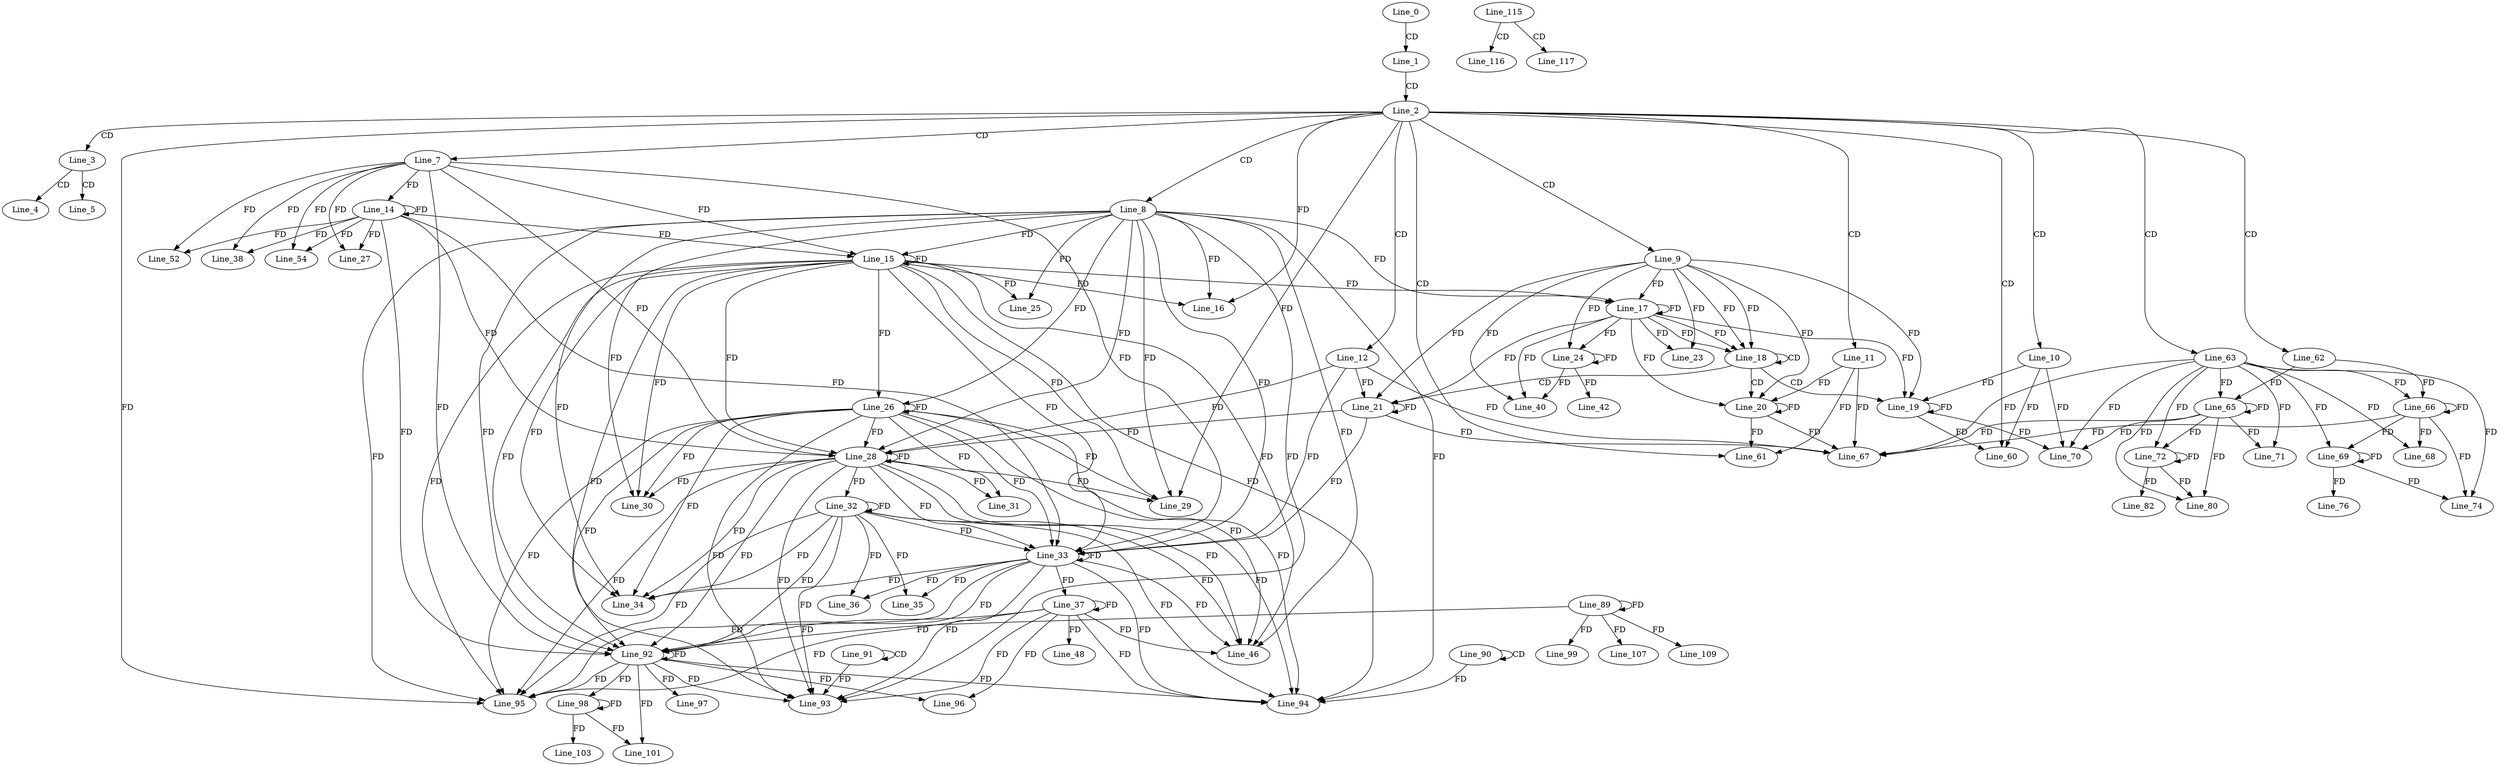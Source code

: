 digraph G {
  Line_0;
  Line_1;
  Line_2;
  Line_3;
  Line_4;
  Line_5;
  Line_7;
  Line_8;
  Line_9;
  Line_10;
  Line_11;
  Line_12;
  Line_14;
  Line_14;
  Line_15;
  Line_15;
  Line_16;
  Line_16;
  Line_17;
  Line_17;
  Line_18;
  Line_18;
  Line_19;
  Line_19;
  Line_20;
  Line_20;
  Line_21;
  Line_21;
  Line_23;
  Line_24;
  Line_25;
  Line_26;
  Line_27;
  Line_28;
  Line_28;
  Line_28;
  Line_29;
  Line_29;
  Line_30;
  Line_31;
  Line_32;
  Line_33;
  Line_33;
  Line_33;
  Line_34;
  Line_35;
  Line_36;
  Line_37;
  Line_38;
  Line_40;
  Line_42;
  Line_46;
  Line_48;
  Line_52;
  Line_54;
  Line_60;
  Line_61;
  Line_62;
  Line_62;
  Line_63;
  Line_65;
  Line_65;
  Line_66;
  Line_66;
  Line_67;
  Line_67;
  Line_68;
  Line_69;
  Line_70;
  Line_70;
  Line_71;
  Line_72;
  Line_74;
  Line_76;
  Line_80;
  Line_82;
  Line_89;
  Line_89;
  Line_90;
  Line_90;
  Line_91;
  Line_91;
  Line_92;
  Line_92;
  Line_93;
  Line_94;
  Line_95;
  Line_95;
  Line_96;
  Line_97;
  Line_98;
  Line_99;
  Line_101;
  Line_103;
  Line_107;
  Line_109;
  Line_115;
  Line_116;
  Line_117;
  Line_0 -> Line_1 [ label="CD" ];
  Line_1 -> Line_2 [ label="CD" ];
  Line_2 -> Line_3 [ label="CD" ];
  Line_3 -> Line_4 [ label="CD" ];
  Line_3 -> Line_5 [ label="CD" ];
  Line_2 -> Line_7 [ label="CD" ];
  Line_2 -> Line_8 [ label="CD" ];
  Line_2 -> Line_9 [ label="CD" ];
  Line_2 -> Line_10 [ label="CD" ];
  Line_2 -> Line_11 [ label="CD" ];
  Line_2 -> Line_12 [ label="CD" ];
  Line_7 -> Line_14 [ label="FD" ];
  Line_14 -> Line_14 [ label="FD" ];
  Line_8 -> Line_15 [ label="FD" ];
  Line_15 -> Line_15 [ label="FD" ];
  Line_7 -> Line_15 [ label="FD" ];
  Line_14 -> Line_15 [ label="FD" ];
  Line_8 -> Line_16 [ label="FD" ];
  Line_15 -> Line_16 [ label="FD" ];
  Line_2 -> Line_16 [ label="FD" ];
  Line_9 -> Line_17 [ label="FD" ];
  Line_17 -> Line_17 [ label="FD" ];
  Line_8 -> Line_17 [ label="FD" ];
  Line_15 -> Line_17 [ label="FD" ];
  Line_9 -> Line_18 [ label="FD" ];
  Line_17 -> Line_18 [ label="FD" ];
  Line_18 -> Line_18 [ label="CD" ];
  Line_9 -> Line_18 [ label="FD" ];
  Line_17 -> Line_18 [ label="FD" ];
  Line_18 -> Line_19 [ label="CD" ];
  Line_10 -> Line_19 [ label="FD" ];
  Line_19 -> Line_19 [ label="FD" ];
  Line_9 -> Line_19 [ label="FD" ];
  Line_17 -> Line_19 [ label="FD" ];
  Line_18 -> Line_20 [ label="CD" ];
  Line_11 -> Line_20 [ label="FD" ];
  Line_20 -> Line_20 [ label="FD" ];
  Line_9 -> Line_20 [ label="FD" ];
  Line_17 -> Line_20 [ label="FD" ];
  Line_18 -> Line_21 [ label="CD" ];
  Line_12 -> Line_21 [ label="FD" ];
  Line_21 -> Line_21 [ label="FD" ];
  Line_9 -> Line_21 [ label="FD" ];
  Line_17 -> Line_21 [ label="FD" ];
  Line_9 -> Line_23 [ label="FD" ];
  Line_17 -> Line_23 [ label="FD" ];
  Line_9 -> Line_24 [ label="FD" ];
  Line_17 -> Line_24 [ label="FD" ];
  Line_24 -> Line_24 [ label="FD" ];
  Line_8 -> Line_25 [ label="FD" ];
  Line_15 -> Line_25 [ label="FD" ];
  Line_8 -> Line_26 [ label="FD" ];
  Line_15 -> Line_26 [ label="FD" ];
  Line_26 -> Line_26 [ label="FD" ];
  Line_7 -> Line_27 [ label="FD" ];
  Line_14 -> Line_27 [ label="FD" ];
  Line_8 -> Line_28 [ label="FD" ];
  Line_15 -> Line_28 [ label="FD" ];
  Line_26 -> Line_28 [ label="FD" ];
  Line_28 -> Line_28 [ label="FD" ];
  Line_7 -> Line_28 [ label="FD" ];
  Line_14 -> Line_28 [ label="FD" ];
  Line_12 -> Line_28 [ label="FD" ];
  Line_21 -> Line_28 [ label="FD" ];
  Line_8 -> Line_29 [ label="FD" ];
  Line_15 -> Line_29 [ label="FD" ];
  Line_26 -> Line_29 [ label="FD" ];
  Line_28 -> Line_29 [ label="FD" ];
  Line_2 -> Line_29 [ label="FD" ];
  Line_8 -> Line_30 [ label="FD" ];
  Line_15 -> Line_30 [ label="FD" ];
  Line_26 -> Line_30 [ label="FD" ];
  Line_28 -> Line_30 [ label="FD" ];
  Line_26 -> Line_31 [ label="FD" ];
  Line_28 -> Line_31 [ label="FD" ];
  Line_28 -> Line_32 [ label="FD" ];
  Line_32 -> Line_32 [ label="FD" ];
  Line_8 -> Line_33 [ label="FD" ];
  Line_15 -> Line_33 [ label="FD" ];
  Line_26 -> Line_33 [ label="FD" ];
  Line_28 -> Line_33 [ label="FD" ];
  Line_32 -> Line_33 [ label="FD" ];
  Line_33 -> Line_33 [ label="FD" ];
  Line_7 -> Line_33 [ label="FD" ];
  Line_14 -> Line_33 [ label="FD" ];
  Line_12 -> Line_33 [ label="FD" ];
  Line_21 -> Line_33 [ label="FD" ];
  Line_8 -> Line_34 [ label="FD" ];
  Line_15 -> Line_34 [ label="FD" ];
  Line_26 -> Line_34 [ label="FD" ];
  Line_28 -> Line_34 [ label="FD" ];
  Line_32 -> Line_34 [ label="FD" ];
  Line_33 -> Line_34 [ label="FD" ];
  Line_32 -> Line_35 [ label="FD" ];
  Line_33 -> Line_35 [ label="FD" ];
  Line_32 -> Line_36 [ label="FD" ];
  Line_33 -> Line_36 [ label="FD" ];
  Line_33 -> Line_37 [ label="FD" ];
  Line_37 -> Line_37 [ label="FD" ];
  Line_7 -> Line_38 [ label="FD" ];
  Line_14 -> Line_38 [ label="FD" ];
  Line_9 -> Line_40 [ label="FD" ];
  Line_17 -> Line_40 [ label="FD" ];
  Line_24 -> Line_40 [ label="FD" ];
  Line_24 -> Line_42 [ label="FD" ];
  Line_8 -> Line_46 [ label="FD" ];
  Line_15 -> Line_46 [ label="FD" ];
  Line_26 -> Line_46 [ label="FD" ];
  Line_28 -> Line_46 [ label="FD" ];
  Line_32 -> Line_46 [ label="FD" ];
  Line_33 -> Line_46 [ label="FD" ];
  Line_37 -> Line_46 [ label="FD" ];
  Line_37 -> Line_48 [ label="FD" ];
  Line_7 -> Line_52 [ label="FD" ];
  Line_14 -> Line_52 [ label="FD" ];
  Line_7 -> Line_54 [ label="FD" ];
  Line_14 -> Line_54 [ label="FD" ];
  Line_2 -> Line_60 [ label="CD" ];
  Line_10 -> Line_60 [ label="FD" ];
  Line_19 -> Line_60 [ label="FD" ];
  Line_2 -> Line_61 [ label="CD" ];
  Line_11 -> Line_61 [ label="FD" ];
  Line_20 -> Line_61 [ label="FD" ];
  Line_2 -> Line_62 [ label="CD" ];
  Line_2 -> Line_63 [ label="CD" ];
  Line_63 -> Line_65 [ label="FD" ];
  Line_65 -> Line_65 [ label="FD" ];
  Line_62 -> Line_65 [ label="FD" ];
  Line_63 -> Line_66 [ label="FD" ];
  Line_66 -> Line_66 [ label="FD" ];
  Line_62 -> Line_66 [ label="FD" ];
  Line_63 -> Line_67 [ label="FD" ];
  Line_66 -> Line_67 [ label="FD" ];
  Line_65 -> Line_67 [ label="FD" ];
  Line_12 -> Line_67 [ label="FD" ];
  Line_21 -> Line_67 [ label="FD" ];
  Line_11 -> Line_67 [ label="FD" ];
  Line_20 -> Line_67 [ label="FD" ];
  Line_63 -> Line_68 [ label="FD" ];
  Line_66 -> Line_68 [ label="FD" ];
  Line_63 -> Line_69 [ label="FD" ];
  Line_66 -> Line_69 [ label="FD" ];
  Line_69 -> Line_69 [ label="FD" ];
  Line_63 -> Line_70 [ label="FD" ];
  Line_65 -> Line_70 [ label="FD" ];
  Line_10 -> Line_70 [ label="FD" ];
  Line_19 -> Line_70 [ label="FD" ];
  Line_63 -> Line_71 [ label="FD" ];
  Line_65 -> Line_71 [ label="FD" ];
  Line_63 -> Line_72 [ label="FD" ];
  Line_65 -> Line_72 [ label="FD" ];
  Line_72 -> Line_72 [ label="FD" ];
  Line_63 -> Line_74 [ label="FD" ];
  Line_66 -> Line_74 [ label="FD" ];
  Line_69 -> Line_74 [ label="FD" ];
  Line_69 -> Line_76 [ label="FD" ];
  Line_63 -> Line_80 [ label="FD" ];
  Line_65 -> Line_80 [ label="FD" ];
  Line_72 -> Line_80 [ label="FD" ];
  Line_72 -> Line_82 [ label="FD" ];
  Line_89 -> Line_89 [ label="FD" ];
  Line_90 -> Line_90 [ label="CD" ];
  Line_91 -> Line_91 [ label="CD" ];
  Line_8 -> Line_92 [ label="FD" ];
  Line_15 -> Line_92 [ label="FD" ];
  Line_26 -> Line_92 [ label="FD" ];
  Line_28 -> Line_92 [ label="FD" ];
  Line_32 -> Line_92 [ label="FD" ];
  Line_33 -> Line_92 [ label="FD" ];
  Line_37 -> Line_92 [ label="FD" ];
  Line_92 -> Line_92 [ label="FD" ];
  Line_7 -> Line_92 [ label="FD" ];
  Line_14 -> Line_92 [ label="FD" ];
  Line_89 -> Line_92 [ label="FD" ];
  Line_8 -> Line_93 [ label="FD" ];
  Line_15 -> Line_93 [ label="FD" ];
  Line_26 -> Line_93 [ label="FD" ];
  Line_28 -> Line_93 [ label="FD" ];
  Line_32 -> Line_93 [ label="FD" ];
  Line_33 -> Line_93 [ label="FD" ];
  Line_37 -> Line_93 [ label="FD" ];
  Line_92 -> Line_93 [ label="FD" ];
  Line_91 -> Line_93 [ label="FD" ];
  Line_8 -> Line_94 [ label="FD" ];
  Line_15 -> Line_94 [ label="FD" ];
  Line_26 -> Line_94 [ label="FD" ];
  Line_28 -> Line_94 [ label="FD" ];
  Line_32 -> Line_94 [ label="FD" ];
  Line_33 -> Line_94 [ label="FD" ];
  Line_37 -> Line_94 [ label="FD" ];
  Line_92 -> Line_94 [ label="FD" ];
  Line_90 -> Line_94 [ label="FD" ];
  Line_8 -> Line_95 [ label="FD" ];
  Line_15 -> Line_95 [ label="FD" ];
  Line_26 -> Line_95 [ label="FD" ];
  Line_28 -> Line_95 [ label="FD" ];
  Line_32 -> Line_95 [ label="FD" ];
  Line_33 -> Line_95 [ label="FD" ];
  Line_37 -> Line_95 [ label="FD" ];
  Line_92 -> Line_95 [ label="FD" ];
  Line_2 -> Line_95 [ label="FD" ];
  Line_37 -> Line_96 [ label="FD" ];
  Line_92 -> Line_96 [ label="FD" ];
  Line_92 -> Line_97 [ label="FD" ];
  Line_92 -> Line_98 [ label="FD" ];
  Line_98 -> Line_98 [ label="FD" ];
  Line_89 -> Line_99 [ label="FD" ];
  Line_92 -> Line_101 [ label="FD" ];
  Line_98 -> Line_101 [ label="FD" ];
  Line_98 -> Line_103 [ label="FD" ];
  Line_89 -> Line_107 [ label="FD" ];
  Line_89 -> Line_109 [ label="FD" ];
  Line_115 -> Line_116 [ label="CD" ];
  Line_115 -> Line_117 [ label="CD" ];
}
